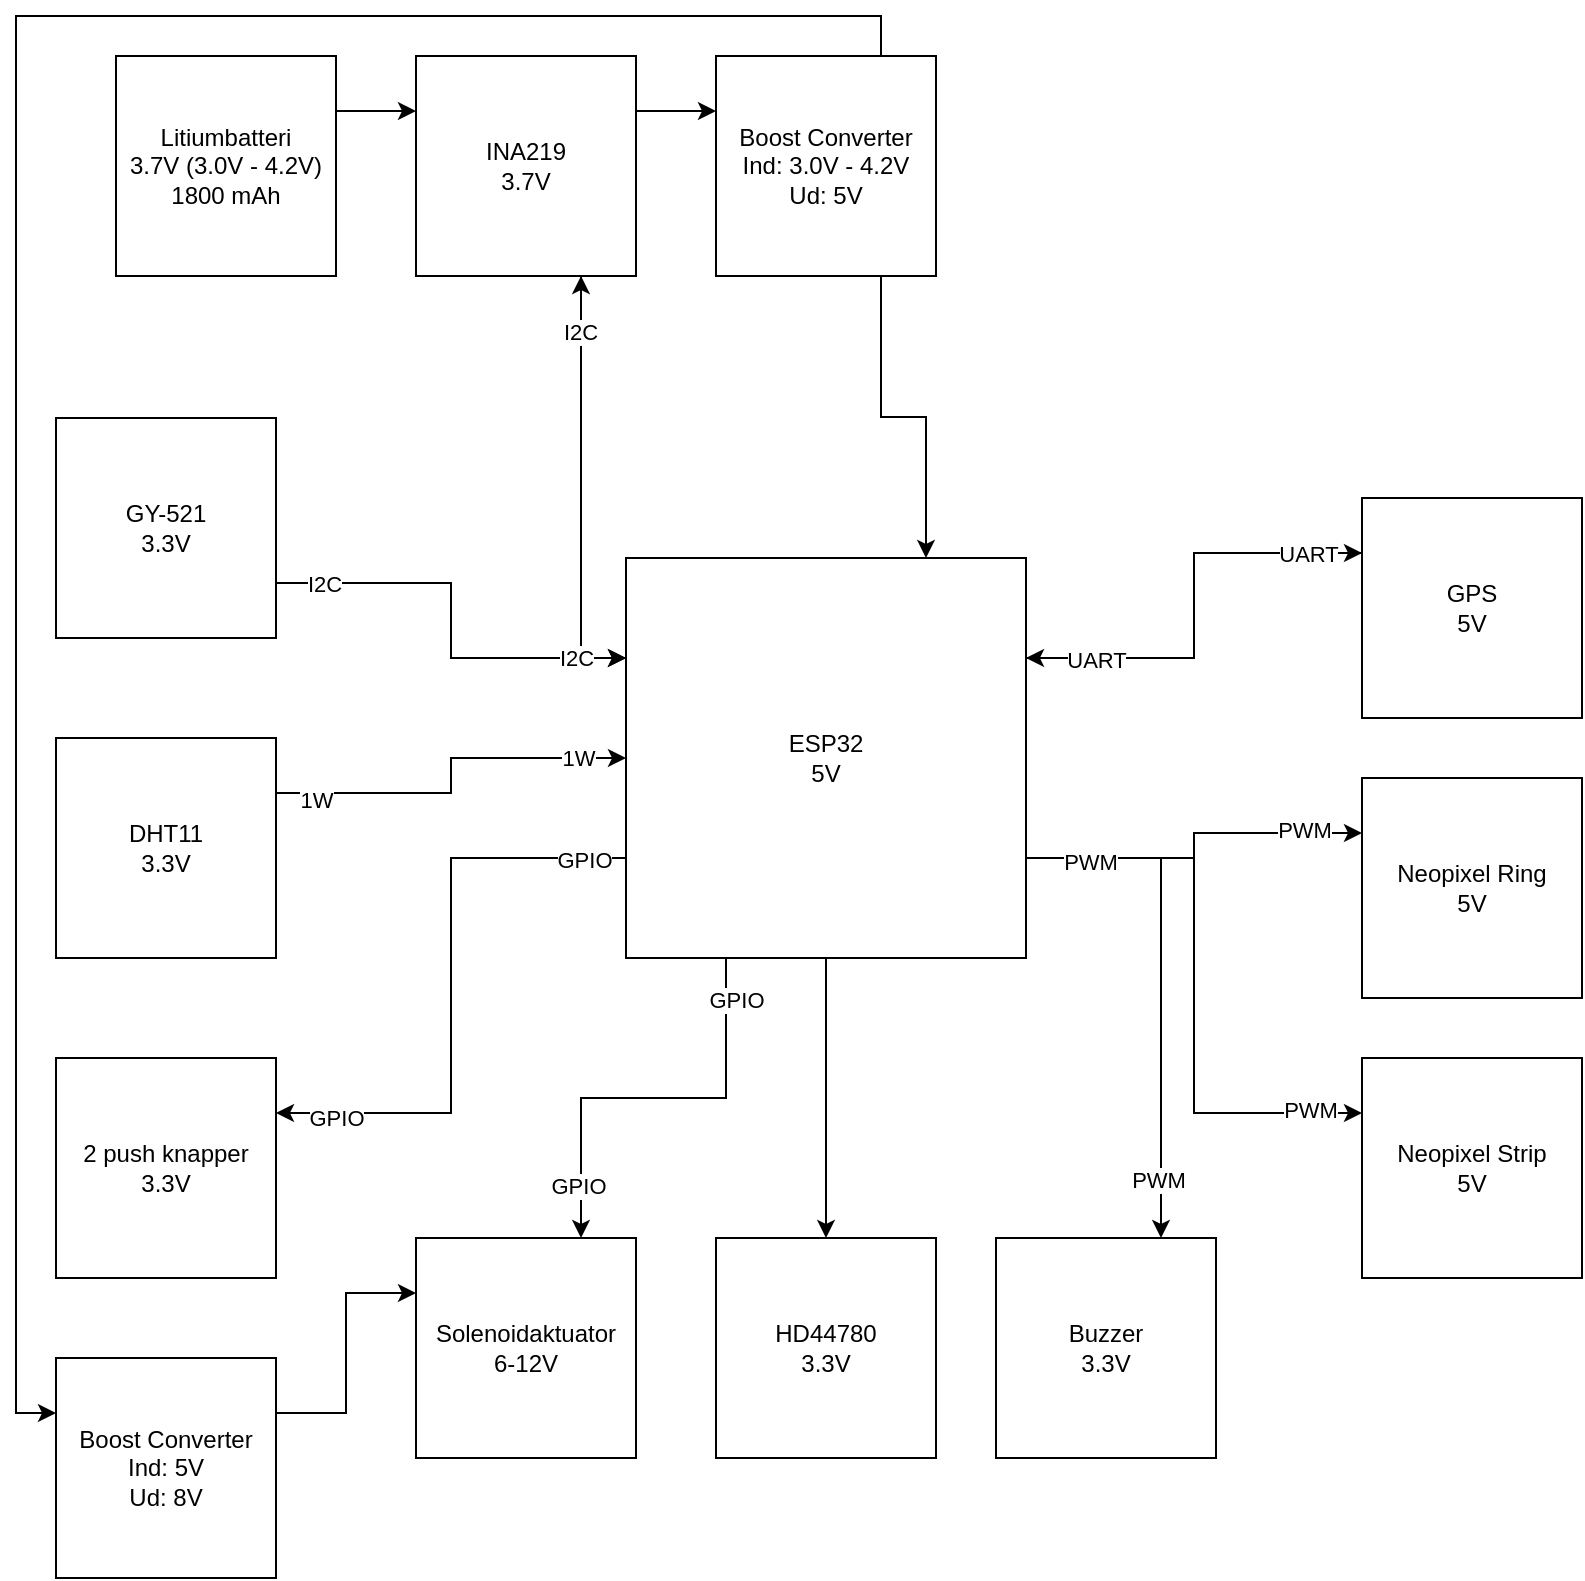 <mxfile version="25.0.1">
  <diagram name="Page-1" id="Au_jINocBcU9wG9LVLza">
    <mxGraphModel dx="1116" dy="492" grid="1" gridSize="10" guides="1" tooltips="1" connect="1" arrows="1" fold="1" page="1" pageScale="1" pageWidth="827" pageHeight="1169" math="0" shadow="0">
      <root>
        <mxCell id="0" />
        <mxCell id="1" parent="0" />
        <mxCell id="8WWaU90uD-3OsJMU1C4m-51" style="edgeStyle=orthogonalEdgeStyle;rounded=0;orthogonalLoop=1;jettySize=auto;html=1;exitX=1;exitY=0.25;exitDx=0;exitDy=0;entryX=0;entryY=0.25;entryDx=0;entryDy=0;" parent="1" source="8WWaU90uD-3OsJMU1C4m-44" target="8WWaU90uD-3OsJMU1C4m-45" edge="1">
          <mxGeometry relative="1" as="geometry" />
        </mxCell>
        <mxCell id="8WWaU90uD-3OsJMU1C4m-44" value="&lt;div&gt;Litiumbatteri&lt;/div&gt;&lt;div&gt;3.7V (3.0V - 4.2V)&lt;/div&gt;&lt;div&gt;1800 mAh&lt;br&gt;&lt;/div&gt;" style="whiteSpace=wrap;html=1;aspect=fixed;" parent="1" vertex="1">
          <mxGeometry x="460" y="199" width="110" height="110" as="geometry" />
        </mxCell>
        <mxCell id="8WWaU90uD-3OsJMU1C4m-53" style="edgeStyle=orthogonalEdgeStyle;rounded=0;orthogonalLoop=1;jettySize=auto;html=1;exitX=1;exitY=0.25;exitDx=0;exitDy=0;entryX=0;entryY=0.25;entryDx=0;entryDy=0;" parent="1" source="8WWaU90uD-3OsJMU1C4m-45" target="8WWaU90uD-3OsJMU1C4m-52" edge="1">
          <mxGeometry relative="1" as="geometry" />
        </mxCell>
        <mxCell id="8WWaU90uD-3OsJMU1C4m-76" style="edgeStyle=orthogonalEdgeStyle;rounded=0;orthogonalLoop=1;jettySize=auto;html=1;exitX=0.75;exitY=1;exitDx=0;exitDy=0;entryX=0;entryY=0.25;entryDx=0;entryDy=0;" parent="1" source="8WWaU90uD-3OsJMU1C4m-45" target="8WWaU90uD-3OsJMU1C4m-55" edge="1">
          <mxGeometry relative="1" as="geometry" />
        </mxCell>
        <mxCell id="8WWaU90uD-3OsJMU1C4m-45" value="&lt;div&gt;INA219&lt;/div&gt;3.7V" style="whiteSpace=wrap;html=1;aspect=fixed;" parent="1" vertex="1">
          <mxGeometry x="610" y="199" width="110" height="110" as="geometry" />
        </mxCell>
        <mxCell id="8WWaU90uD-3OsJMU1C4m-56" style="edgeStyle=orthogonalEdgeStyle;rounded=0;orthogonalLoop=1;jettySize=auto;html=1;exitX=0.75;exitY=1;exitDx=0;exitDy=0;entryX=0.75;entryY=0;entryDx=0;entryDy=0;" parent="1" source="8WWaU90uD-3OsJMU1C4m-52" target="8WWaU90uD-3OsJMU1C4m-55" edge="1">
          <mxGeometry relative="1" as="geometry" />
        </mxCell>
        <mxCell id="e1QlHReIarLJo4ZQw5A4-3" style="edgeStyle=orthogonalEdgeStyle;rounded=0;orthogonalLoop=1;jettySize=auto;html=1;exitX=0.75;exitY=0;exitDx=0;exitDy=0;entryX=0;entryY=0.25;entryDx=0;entryDy=0;" parent="1" source="8WWaU90uD-3OsJMU1C4m-52" target="e1QlHReIarLJo4ZQw5A4-2" edge="1">
          <mxGeometry relative="1" as="geometry" />
        </mxCell>
        <mxCell id="8WWaU90uD-3OsJMU1C4m-52" value="&lt;div&gt;Boost Converter&lt;/div&gt;&lt;div&gt;Ind: 3.0V - 4.2V&lt;/div&gt;&lt;div&gt;Ud: 5V&lt;br&gt;&lt;/div&gt;" style="whiteSpace=wrap;html=1;aspect=fixed;" parent="1" vertex="1">
          <mxGeometry x="760" y="199" width="110" height="110" as="geometry" />
        </mxCell>
        <mxCell id="8WWaU90uD-3OsJMU1C4m-60" style="edgeStyle=orthogonalEdgeStyle;rounded=0;orthogonalLoop=1;jettySize=auto;html=1;exitX=1;exitY=0.25;exitDx=0;exitDy=0;entryX=0;entryY=0.25;entryDx=0;entryDy=0;" parent="1" source="8WWaU90uD-3OsJMU1C4m-55" target="8WWaU90uD-3OsJMU1C4m-57" edge="1">
          <mxGeometry relative="1" as="geometry" />
        </mxCell>
        <mxCell id="8WWaU90uD-3OsJMU1C4m-67" style="edgeStyle=orthogonalEdgeStyle;rounded=0;orthogonalLoop=1;jettySize=auto;html=1;exitX=1;exitY=0.75;exitDx=0;exitDy=0;entryX=0;entryY=0.25;entryDx=0;entryDy=0;" parent="1" source="8WWaU90uD-3OsJMU1C4m-55" target="8WWaU90uD-3OsJMU1C4m-63" edge="1">
          <mxGeometry relative="1" as="geometry" />
        </mxCell>
        <mxCell id="8WWaU90uD-3OsJMU1C4m-95" value="PWM" style="edgeLabel;html=1;align=center;verticalAlign=middle;resizable=0;points=[];" parent="8WWaU90uD-3OsJMU1C4m-67" vertex="1" connectable="0">
          <mxGeometry x="0.681" y="2" relative="1" as="geometry">
            <mxPoint as="offset" />
          </mxGeometry>
        </mxCell>
        <mxCell id="8WWaU90uD-3OsJMU1C4m-74" style="edgeStyle=orthogonalEdgeStyle;rounded=0;orthogonalLoop=1;jettySize=auto;html=1;exitX=0;exitY=0.25;exitDx=0;exitDy=0;entryX=0.75;entryY=1;entryDx=0;entryDy=0;" parent="1" source="8WWaU90uD-3OsJMU1C4m-55" target="8WWaU90uD-3OsJMU1C4m-45" edge="1">
          <mxGeometry relative="1" as="geometry" />
        </mxCell>
        <mxCell id="8WWaU90uD-3OsJMU1C4m-98" value="I2C" style="edgeLabel;html=1;align=center;verticalAlign=middle;resizable=0;points=[];" parent="8WWaU90uD-3OsJMU1C4m-74" vertex="1" connectable="0">
          <mxGeometry x="0.736" y="1" relative="1" as="geometry">
            <mxPoint as="offset" />
          </mxGeometry>
        </mxCell>
        <mxCell id="8WWaU90uD-3OsJMU1C4m-79" style="edgeStyle=orthogonalEdgeStyle;rounded=0;orthogonalLoop=1;jettySize=auto;html=1;exitX=0.5;exitY=1;exitDx=0;exitDy=0;entryX=0.5;entryY=0;entryDx=0;entryDy=0;" parent="1" source="8WWaU90uD-3OsJMU1C4m-55" target="8WWaU90uD-3OsJMU1C4m-78" edge="1">
          <mxGeometry relative="1" as="geometry" />
        </mxCell>
        <mxCell id="8WWaU90uD-3OsJMU1C4m-84" style="edgeStyle=orthogonalEdgeStyle;rounded=0;orthogonalLoop=1;jettySize=auto;html=1;exitX=1;exitY=0.75;exitDx=0;exitDy=0;entryX=0;entryY=0.25;entryDx=0;entryDy=0;" parent="1" source="8WWaU90uD-3OsJMU1C4m-55" target="8WWaU90uD-3OsJMU1C4m-83" edge="1">
          <mxGeometry relative="1" as="geometry">
            <Array as="points">
              <mxPoint x="999" y="600" />
              <mxPoint x="999" y="727" />
            </Array>
          </mxGeometry>
        </mxCell>
        <mxCell id="8WWaU90uD-3OsJMU1C4m-96" value="PWM" style="edgeLabel;html=1;align=center;verticalAlign=middle;resizable=0;points=[];" parent="8WWaU90uD-3OsJMU1C4m-84" vertex="1" connectable="0">
          <mxGeometry x="0.824" y="2" relative="1" as="geometry">
            <mxPoint as="offset" />
          </mxGeometry>
        </mxCell>
        <mxCell id="8WWaU90uD-3OsJMU1C4m-91" style="edgeStyle=orthogonalEdgeStyle;rounded=0;orthogonalLoop=1;jettySize=auto;html=1;exitX=0;exitY=0.75;exitDx=0;exitDy=0;entryX=1;entryY=0.25;entryDx=0;entryDy=0;" parent="1" source="8WWaU90uD-3OsJMU1C4m-55" target="8WWaU90uD-3OsJMU1C4m-89" edge="1">
          <mxGeometry relative="1" as="geometry" />
        </mxCell>
        <mxCell id="8WWaU90uD-3OsJMU1C4m-92" value="GPIO" style="edgeLabel;html=1;align=center;verticalAlign=middle;resizable=0;points=[];" parent="8WWaU90uD-3OsJMU1C4m-91" vertex="1" connectable="0">
          <mxGeometry x="0.159" y="4" relative="1" as="geometry">
            <mxPoint x="-62" y="42" as="offset" />
          </mxGeometry>
        </mxCell>
        <mxCell id="8WWaU90uD-3OsJMU1C4m-100" value="GPIO" style="edgeLabel;html=1;align=center;verticalAlign=middle;resizable=0;points=[];" parent="8WWaU90uD-3OsJMU1C4m-91" vertex="1" connectable="0">
          <mxGeometry x="-0.859" y="1" relative="1" as="geometry">
            <mxPoint as="offset" />
          </mxGeometry>
        </mxCell>
        <mxCell id="8WWaU90uD-3OsJMU1C4m-101" style="edgeStyle=orthogonalEdgeStyle;rounded=0;orthogonalLoop=1;jettySize=auto;html=1;exitX=1;exitY=0.75;exitDx=0;exitDy=0;entryX=0.75;entryY=0;entryDx=0;entryDy=0;" parent="1" source="8WWaU90uD-3OsJMU1C4m-55" target="8WWaU90uD-3OsJMU1C4m-87" edge="1">
          <mxGeometry relative="1" as="geometry" />
        </mxCell>
        <mxCell id="8WWaU90uD-3OsJMU1C4m-102" value="PWM" style="edgeLabel;html=1;align=center;verticalAlign=middle;resizable=0;points=[];" parent="8WWaU90uD-3OsJMU1C4m-101" vertex="1" connectable="0">
          <mxGeometry x="-0.757" y="-2" relative="1" as="geometry">
            <mxPoint as="offset" />
          </mxGeometry>
        </mxCell>
        <mxCell id="e1QlHReIarLJo4ZQw5A4-1" value="PWM" style="edgeLabel;html=1;align=center;verticalAlign=middle;resizable=0;points=[];" parent="8WWaU90uD-3OsJMU1C4m-101" vertex="1" connectable="0">
          <mxGeometry x="0.829" y="4" relative="1" as="geometry">
            <mxPoint x="-6" y="-7" as="offset" />
          </mxGeometry>
        </mxCell>
        <mxCell id="8WWaU90uD-3OsJMU1C4m-104" style="edgeStyle=orthogonalEdgeStyle;rounded=0;orthogonalLoop=1;jettySize=auto;html=1;exitX=0.25;exitY=1;exitDx=0;exitDy=0;entryX=0.75;entryY=0;entryDx=0;entryDy=0;" parent="1" source="8WWaU90uD-3OsJMU1C4m-55" target="8WWaU90uD-3OsJMU1C4m-85" edge="1">
          <mxGeometry relative="1" as="geometry" />
        </mxCell>
        <mxCell id="8WWaU90uD-3OsJMU1C4m-105" value="GPIO" style="edgeLabel;html=1;align=center;verticalAlign=middle;resizable=0;points=[];" parent="8WWaU90uD-3OsJMU1C4m-104" vertex="1" connectable="0">
          <mxGeometry x="-0.762" y="-4" relative="1" as="geometry">
            <mxPoint x="9" y="-5" as="offset" />
          </mxGeometry>
        </mxCell>
        <mxCell id="8WWaU90uD-3OsJMU1C4m-106" value="GPIO" style="edgeLabel;html=1;align=center;verticalAlign=middle;resizable=0;points=[];" parent="8WWaU90uD-3OsJMU1C4m-104" vertex="1" connectable="0">
          <mxGeometry x="0.752" y="-6" relative="1" as="geometry">
            <mxPoint x="4" as="offset" />
          </mxGeometry>
        </mxCell>
        <mxCell id="8WWaU90uD-3OsJMU1C4m-55" value="&lt;div&gt;ESP32&lt;/div&gt;&lt;div&gt;5V&lt;/div&gt;" style="whiteSpace=wrap;html=1;aspect=fixed;" parent="1" vertex="1">
          <mxGeometry x="715" y="450" width="200" height="200" as="geometry" />
        </mxCell>
        <mxCell id="8WWaU90uD-3OsJMU1C4m-59" style="edgeStyle=orthogonalEdgeStyle;rounded=0;orthogonalLoop=1;jettySize=auto;html=1;exitX=0;exitY=0.25;exitDx=0;exitDy=0;entryX=1;entryY=0.25;entryDx=0;entryDy=0;" parent="1" source="8WWaU90uD-3OsJMU1C4m-57" target="8WWaU90uD-3OsJMU1C4m-55" edge="1">
          <mxGeometry relative="1" as="geometry" />
        </mxCell>
        <mxCell id="8WWaU90uD-3OsJMU1C4m-61" value="UART" style="edgeLabel;html=1;align=center;verticalAlign=middle;resizable=0;points=[];" parent="8WWaU90uD-3OsJMU1C4m-59" vertex="1" connectable="0">
          <mxGeometry x="-0.135" y="1" relative="1" as="geometry">
            <mxPoint x="-50" y="42" as="offset" />
          </mxGeometry>
        </mxCell>
        <mxCell id="8WWaU90uD-3OsJMU1C4m-97" value="UART" style="edgeLabel;html=1;align=center;verticalAlign=middle;resizable=0;points=[];" parent="8WWaU90uD-3OsJMU1C4m-59" vertex="1" connectable="0">
          <mxGeometry x="-0.756" relative="1" as="geometry">
            <mxPoint as="offset" />
          </mxGeometry>
        </mxCell>
        <mxCell id="8WWaU90uD-3OsJMU1C4m-57" value="&lt;div&gt;GPS&lt;/div&gt;&lt;div&gt;5V&lt;br&gt;&lt;/div&gt;" style="whiteSpace=wrap;html=1;aspect=fixed;" parent="1" vertex="1">
          <mxGeometry x="1083" y="420" width="110" height="110" as="geometry" />
        </mxCell>
        <mxCell id="8WWaU90uD-3OsJMU1C4m-63" value="&lt;div&gt;Neopixel Ring&lt;/div&gt;&lt;div&gt;5V&lt;br&gt;&lt;/div&gt;" style="whiteSpace=wrap;html=1;aspect=fixed;" parent="1" vertex="1">
          <mxGeometry x="1083" y="560" width="110" height="110" as="geometry" />
        </mxCell>
        <mxCell id="8WWaU90uD-3OsJMU1C4m-115" style="edgeStyle=orthogonalEdgeStyle;rounded=0;orthogonalLoop=1;jettySize=auto;html=1;exitX=1;exitY=0.25;exitDx=0;exitDy=0;entryX=0;entryY=0.5;entryDx=0;entryDy=0;" parent="1" source="8WWaU90uD-3OsJMU1C4m-69" target="8WWaU90uD-3OsJMU1C4m-55" edge="1">
          <mxGeometry relative="1" as="geometry" />
        </mxCell>
        <mxCell id="8WWaU90uD-3OsJMU1C4m-116" value="1W" style="edgeLabel;html=1;align=center;verticalAlign=middle;resizable=0;points=[];" parent="8WWaU90uD-3OsJMU1C4m-115" vertex="1" connectable="0">
          <mxGeometry x="0.829" y="1" relative="1" as="geometry">
            <mxPoint x="-8" y="1" as="offset" />
          </mxGeometry>
        </mxCell>
        <mxCell id="8WWaU90uD-3OsJMU1C4m-117" value="1W" style="edgeLabel;html=1;align=center;verticalAlign=middle;resizable=0;points=[];" parent="8WWaU90uD-3OsJMU1C4m-115" vertex="1" connectable="0">
          <mxGeometry x="-0.793" y="-4" relative="1" as="geometry">
            <mxPoint y="-1" as="offset" />
          </mxGeometry>
        </mxCell>
        <mxCell id="8WWaU90uD-3OsJMU1C4m-69" value="&lt;div&gt;DHT11&lt;/div&gt;&lt;div&gt;3.3V&lt;br&gt;&lt;/div&gt;" style="whiteSpace=wrap;html=1;aspect=fixed;" parent="1" vertex="1">
          <mxGeometry x="430" y="540" width="110" height="110" as="geometry" />
        </mxCell>
        <mxCell id="8WWaU90uD-3OsJMU1C4m-78" value="&lt;div&gt;HD44780&lt;/div&gt;&lt;div&gt;3.3V&lt;br&gt;&lt;/div&gt;" style="whiteSpace=wrap;html=1;aspect=fixed;" parent="1" vertex="1">
          <mxGeometry x="760" y="790" width="110" height="110" as="geometry" />
        </mxCell>
        <mxCell id="8WWaU90uD-3OsJMU1C4m-83" value="&lt;div&gt;Neopixel Strip&lt;/div&gt;&lt;div&gt;5V&lt;br&gt;&lt;/div&gt;" style="whiteSpace=wrap;html=1;aspect=fixed;" parent="1" vertex="1">
          <mxGeometry x="1083" y="700" width="110" height="110" as="geometry" />
        </mxCell>
        <mxCell id="8WWaU90uD-3OsJMU1C4m-85" value="&lt;div&gt;Solenoidaktuator&lt;/div&gt;&lt;div&gt;6-12V&lt;br&gt;&lt;/div&gt;" style="whiteSpace=wrap;html=1;aspect=fixed;" parent="1" vertex="1">
          <mxGeometry x="610" y="790" width="110" height="110" as="geometry" />
        </mxCell>
        <mxCell id="8WWaU90uD-3OsJMU1C4m-87" value="&lt;div&gt;Buzzer&lt;/div&gt;&lt;div&gt;3.3V&lt;br&gt;&lt;/div&gt;" style="whiteSpace=wrap;html=1;aspect=fixed;" parent="1" vertex="1">
          <mxGeometry x="900" y="790" width="110" height="110" as="geometry" />
        </mxCell>
        <mxCell id="8WWaU90uD-3OsJMU1C4m-112" style="edgeStyle=orthogonalEdgeStyle;rounded=0;orthogonalLoop=1;jettySize=auto;html=1;exitX=1;exitY=0.75;exitDx=0;exitDy=0;entryX=0;entryY=0.25;entryDx=0;entryDy=0;" parent="1" source="8WWaU90uD-3OsJMU1C4m-88" target="8WWaU90uD-3OsJMU1C4m-55" edge="1">
          <mxGeometry relative="1" as="geometry" />
        </mxCell>
        <mxCell id="8WWaU90uD-3OsJMU1C4m-113" value="I2C" style="edgeLabel;html=1;align=center;verticalAlign=middle;resizable=0;points=[];" parent="8WWaU90uD-3OsJMU1C4m-112" vertex="1" connectable="0">
          <mxGeometry x="-0.773" relative="1" as="geometry">
            <mxPoint as="offset" />
          </mxGeometry>
        </mxCell>
        <mxCell id="8WWaU90uD-3OsJMU1C4m-114" value="I2C" style="edgeLabel;html=1;align=center;verticalAlign=middle;resizable=0;points=[];" parent="8WWaU90uD-3OsJMU1C4m-112" vertex="1" connectable="0">
          <mxGeometry x="0.709" y="-3" relative="1" as="geometry">
            <mxPoint x="6" y="-3" as="offset" />
          </mxGeometry>
        </mxCell>
        <mxCell id="8WWaU90uD-3OsJMU1C4m-88" value="&lt;div&gt;GY-521&lt;/div&gt;&lt;div&gt;3.3V&lt;br&gt;&lt;/div&gt;" style="whiteSpace=wrap;html=1;aspect=fixed;" parent="1" vertex="1">
          <mxGeometry x="430" y="380" width="110" height="110" as="geometry" />
        </mxCell>
        <mxCell id="8WWaU90uD-3OsJMU1C4m-89" value="&lt;div&gt;2 push knapper&lt;/div&gt;&lt;div&gt;3.3V&lt;br&gt;&lt;/div&gt;" style="whiteSpace=wrap;html=1;aspect=fixed;" parent="1" vertex="1">
          <mxGeometry x="430" y="700" width="110" height="110" as="geometry" />
        </mxCell>
        <mxCell id="e1QlHReIarLJo4ZQw5A4-4" style="edgeStyle=orthogonalEdgeStyle;rounded=0;orthogonalLoop=1;jettySize=auto;html=1;exitX=1;exitY=0.25;exitDx=0;exitDy=0;entryX=0;entryY=0.25;entryDx=0;entryDy=0;" parent="1" source="e1QlHReIarLJo4ZQw5A4-2" target="8WWaU90uD-3OsJMU1C4m-85" edge="1">
          <mxGeometry relative="1" as="geometry" />
        </mxCell>
        <mxCell id="e1QlHReIarLJo4ZQw5A4-2" value="&lt;div&gt;Boost Converter&lt;/div&gt;&lt;div&gt;Ind: 5V&lt;br&gt;&lt;/div&gt;&lt;div&gt;Ud: 8V&lt;br&gt;&lt;/div&gt;" style="whiteSpace=wrap;html=1;aspect=fixed;" parent="1" vertex="1">
          <mxGeometry x="430" y="850" width="110" height="110" as="geometry" />
        </mxCell>
      </root>
    </mxGraphModel>
  </diagram>
</mxfile>
